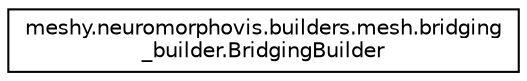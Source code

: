 digraph "Graphical Class Hierarchy"
{
  edge [fontname="Helvetica",fontsize="10",labelfontname="Helvetica",labelfontsize="10"];
  node [fontname="Helvetica",fontsize="10",shape=record];
  rankdir="LR";
  Node1 [label="meshy.neuromorphovis.builders.mesh.bridging\l_builder.BridgingBuilder",height=0.2,width=0.4,color="black", fillcolor="white", style="filled",URL="$classmeshy_1_1neuromorphovis_1_1builders_1_1mesh_1_1bridging__builder_1_1BridgingBuilder.html"];
}
